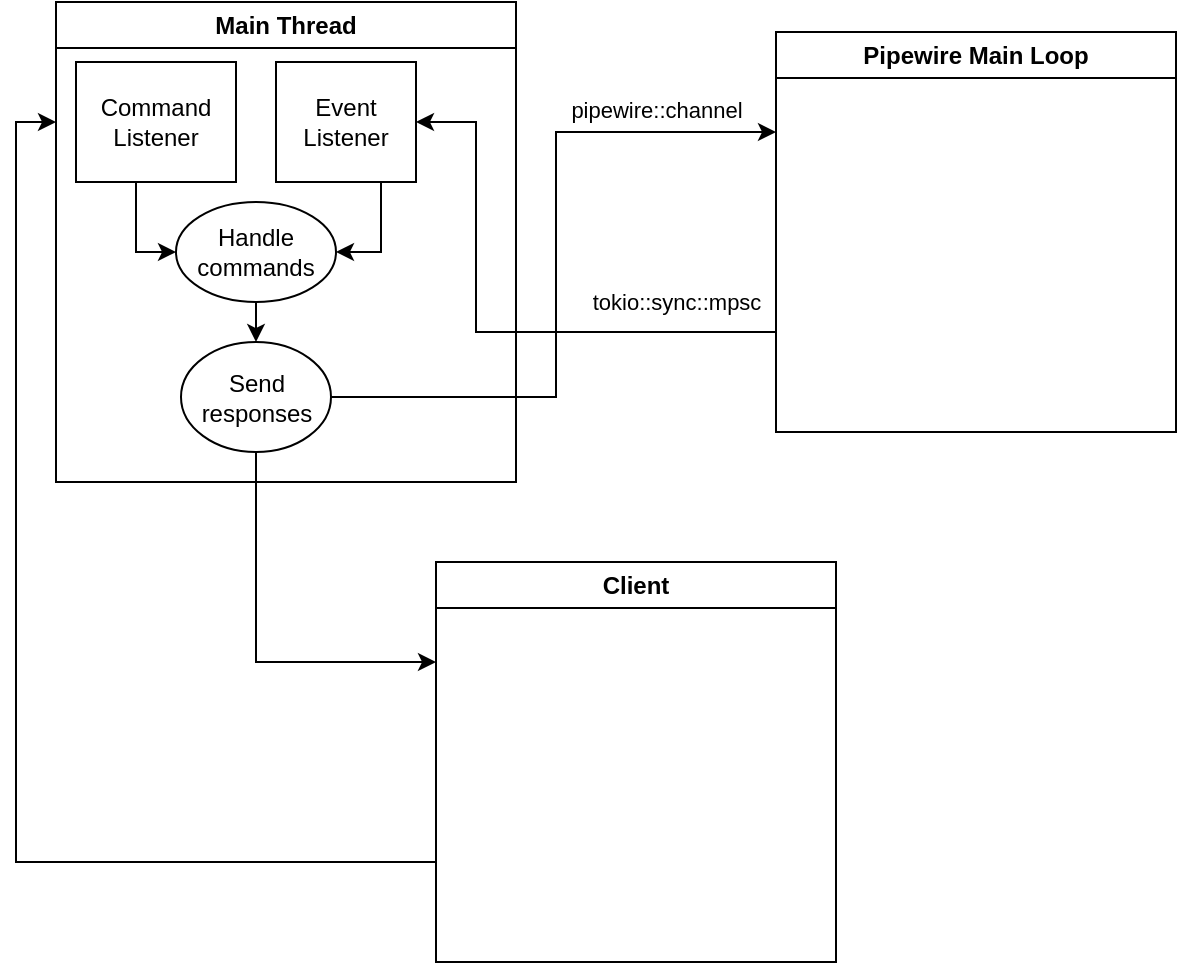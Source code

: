<mxfile>
    <diagram name="Page-1" id="V6YXN4t0_ka44JOTMUzc">
        <mxGraphModel dx="606" dy="645" grid="1" gridSize="10" guides="1" tooltips="1" connect="1" arrows="1" fold="1" page="1" pageScale="1" pageWidth="850" pageHeight="1100" background="none" math="0" shadow="0">
            <root>
                <mxCell id="0"/>
                <mxCell id="1" parent="0"/>
                <mxCell id="a43oJSoC-Rf2Eh1Hx84k-14" style="edgeStyle=orthogonalEdgeStyle;rounded=0;orthogonalLoop=1;jettySize=auto;html=1;exitX=1;exitY=0.5;exitDx=0;exitDy=0;entryX=0;entryY=0.25;entryDx=0;entryDy=0;" parent="1" source="a43oJSoC-Rf2Eh1Hx84k-22" target="a43oJSoC-Rf2Eh1Hx84k-9" edge="1">
                    <mxGeometry relative="1" as="geometry">
                        <Array as="points">
                            <mxPoint x="420" y="248"/>
                            <mxPoint x="420" y="115"/>
                        </Array>
                    </mxGeometry>
                </mxCell>
                <mxCell id="a43oJSoC-Rf2Eh1Hx84k-15" value="pipewire::channel" style="edgeLabel;html=1;align=center;verticalAlign=middle;resizable=0;points=[];" parent="a43oJSoC-Rf2Eh1Hx84k-14" vertex="1" connectable="0">
                    <mxGeometry x="0.177" y="-1" relative="1" as="geometry">
                        <mxPoint x="49" y="-47" as="offset"/>
                    </mxGeometry>
                </mxCell>
                <mxCell id="a43oJSoC-Rf2Eh1Hx84k-8" value="Main Thread" style="swimlane;whiteSpace=wrap;html=1;" parent="1" vertex="1">
                    <mxGeometry x="170" y="50" width="230" height="240" as="geometry"/>
                </mxCell>
                <mxCell id="a43oJSoC-Rf2Eh1Hx84k-23" style="edgeStyle=orthogonalEdgeStyle;rounded=0;orthogonalLoop=1;jettySize=auto;html=1;exitX=0.5;exitY=1;exitDx=0;exitDy=0;entryX=0;entryY=0.5;entryDx=0;entryDy=0;" parent="a43oJSoC-Rf2Eh1Hx84k-8" source="a43oJSoC-Rf2Eh1Hx84k-10" target="a43oJSoC-Rf2Eh1Hx84k-21" edge="1">
                    <mxGeometry relative="1" as="geometry">
                        <Array as="points">
                            <mxPoint x="40" y="90"/>
                            <mxPoint x="40" y="125"/>
                        </Array>
                    </mxGeometry>
                </mxCell>
                <mxCell id="a43oJSoC-Rf2Eh1Hx84k-10" value="Command Listener" style="rounded=0;whiteSpace=wrap;html=1;" parent="a43oJSoC-Rf2Eh1Hx84k-8" vertex="1">
                    <mxGeometry x="10" y="30" width="80" height="60" as="geometry"/>
                </mxCell>
                <mxCell id="a43oJSoC-Rf2Eh1Hx84k-24" style="edgeStyle=orthogonalEdgeStyle;rounded=0;orthogonalLoop=1;jettySize=auto;html=1;exitX=0.75;exitY=1;exitDx=0;exitDy=0;entryX=1;entryY=0.5;entryDx=0;entryDy=0;" parent="a43oJSoC-Rf2Eh1Hx84k-8" source="a43oJSoC-Rf2Eh1Hx84k-18" target="a43oJSoC-Rf2Eh1Hx84k-21" edge="1">
                    <mxGeometry relative="1" as="geometry"/>
                </mxCell>
                <mxCell id="a43oJSoC-Rf2Eh1Hx84k-18" value="Event Listener" style="rounded=0;whiteSpace=wrap;html=1;" parent="a43oJSoC-Rf2Eh1Hx84k-8" vertex="1">
                    <mxGeometry x="110" y="30" width="70" height="60" as="geometry"/>
                </mxCell>
                <mxCell id="a43oJSoC-Rf2Eh1Hx84k-25" style="edgeStyle=orthogonalEdgeStyle;rounded=0;orthogonalLoop=1;jettySize=auto;html=1;exitX=0.5;exitY=1;exitDx=0;exitDy=0;entryX=0.5;entryY=0;entryDx=0;entryDy=0;" parent="a43oJSoC-Rf2Eh1Hx84k-8" source="a43oJSoC-Rf2Eh1Hx84k-21" target="a43oJSoC-Rf2Eh1Hx84k-22" edge="1">
                    <mxGeometry relative="1" as="geometry"/>
                </mxCell>
                <mxCell id="a43oJSoC-Rf2Eh1Hx84k-21" value="Handle&lt;br&gt;commands" style="ellipse;whiteSpace=wrap;html=1;" parent="a43oJSoC-Rf2Eh1Hx84k-8" vertex="1">
                    <mxGeometry x="60" y="100" width="80" height="50" as="geometry"/>
                </mxCell>
                <mxCell id="a43oJSoC-Rf2Eh1Hx84k-22" value="Send responses" style="ellipse;whiteSpace=wrap;html=1;" parent="a43oJSoC-Rf2Eh1Hx84k-8" vertex="1">
                    <mxGeometry x="62.5" y="170" width="75" height="55" as="geometry"/>
                </mxCell>
                <mxCell id="a43oJSoC-Rf2Eh1Hx84k-16" style="edgeStyle=orthogonalEdgeStyle;rounded=0;orthogonalLoop=1;jettySize=auto;html=1;exitX=0;exitY=0.75;exitDx=0;exitDy=0;entryX=1;entryY=0.5;entryDx=0;entryDy=0;" parent="1" source="a43oJSoC-Rf2Eh1Hx84k-9" target="a43oJSoC-Rf2Eh1Hx84k-18" edge="1">
                    <mxGeometry relative="1" as="geometry">
                        <mxPoint x="460" y="190" as="targetPoint"/>
                        <Array as="points">
                            <mxPoint x="380" y="215"/>
                            <mxPoint x="380" y="110"/>
                        </Array>
                    </mxGeometry>
                </mxCell>
                <mxCell id="a43oJSoC-Rf2Eh1Hx84k-17" value="tokio::sync::mpsc" style="edgeLabel;html=1;align=center;verticalAlign=middle;resizable=0;points=[];" parent="a43oJSoC-Rf2Eh1Hx84k-16" vertex="1" connectable="0">
                    <mxGeometry x="0.146" relative="1" as="geometry">
                        <mxPoint x="100" y="-2" as="offset"/>
                    </mxGeometry>
                </mxCell>
                <mxCell id="a43oJSoC-Rf2Eh1Hx84k-9" value="Pipewire Main Loop" style="swimlane;whiteSpace=wrap;html=1;" parent="1" vertex="1">
                    <mxGeometry x="530" y="65" width="200" height="200" as="geometry"/>
                </mxCell>
                <mxCell id="LwsptUBoSqDz6J9Z2OcH-2" style="edgeStyle=orthogonalEdgeStyle;rounded=0;orthogonalLoop=1;jettySize=auto;html=1;exitX=0;exitY=0.75;exitDx=0;exitDy=0;entryX=0;entryY=0.25;entryDx=0;entryDy=0;" parent="1" source="LwsptUBoSqDz6J9Z2OcH-1" target="a43oJSoC-Rf2Eh1Hx84k-8" edge="1">
                    <mxGeometry relative="1" as="geometry"/>
                </mxCell>
                <mxCell id="LwsptUBoSqDz6J9Z2OcH-1" value="Client&lt;br&gt;" style="swimlane;whiteSpace=wrap;html=1;" parent="1" vertex="1">
                    <mxGeometry x="360" y="330" width="200" height="200" as="geometry"/>
                </mxCell>
                <mxCell id="LwsptUBoSqDz6J9Z2OcH-3" style="edgeStyle=orthogonalEdgeStyle;rounded=0;orthogonalLoop=1;jettySize=auto;html=1;exitX=0.5;exitY=1;exitDx=0;exitDy=0;entryX=0;entryY=0.25;entryDx=0;entryDy=0;" parent="1" source="a43oJSoC-Rf2Eh1Hx84k-22" target="LwsptUBoSqDz6J9Z2OcH-1" edge="1">
                    <mxGeometry relative="1" as="geometry"/>
                </mxCell>
            </root>
        </mxGraphModel>
    </diagram>
</mxfile>